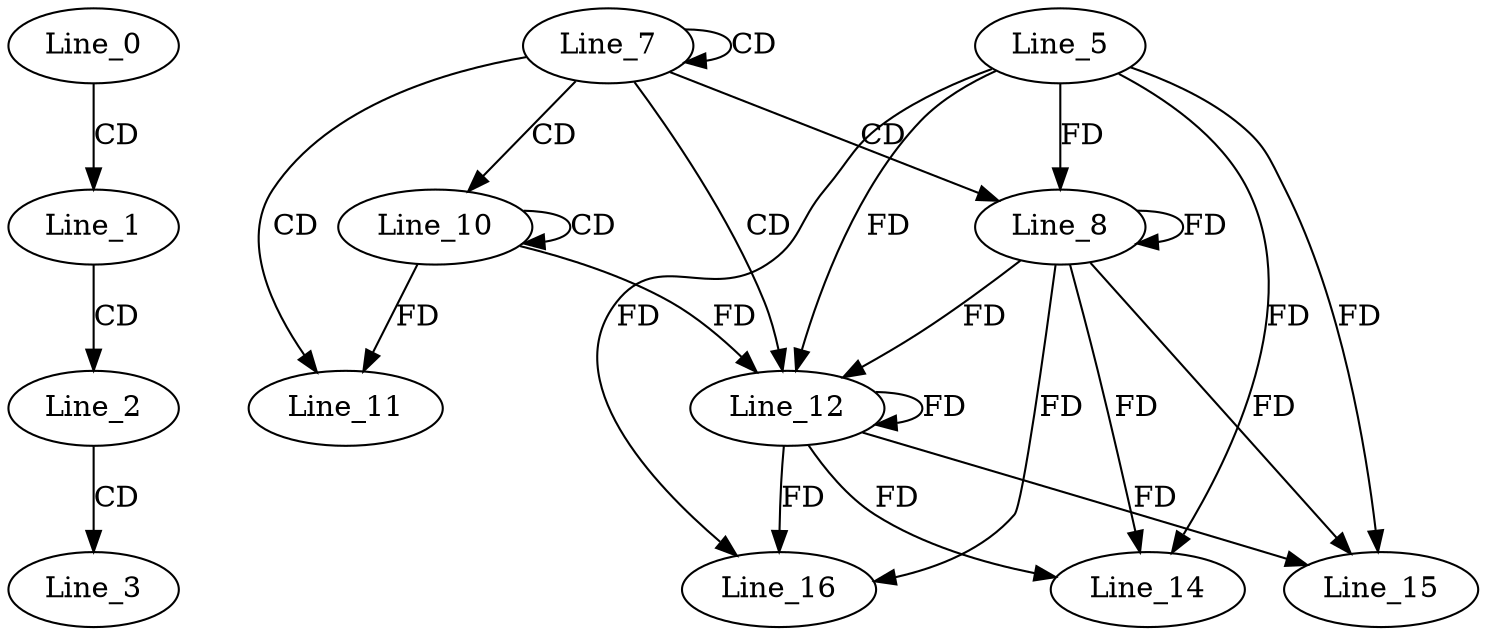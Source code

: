 digraph G {
  Line_0;
  Line_1;
  Line_2;
  Line_3;
  Line_7;
  Line_7;
  Line_8;
  Line_5;
  Line_10;
  Line_10;
  Line_11;
  Line_12;
  Line_12;
  Line_14;
  Line_15;
  Line_16;
  Line_0 -> Line_1 [ label="CD" ];
  Line_1 -> Line_2 [ label="CD" ];
  Line_2 -> Line_3 [ label="CD" ];
  Line_7 -> Line_7 [ label="CD" ];
  Line_7 -> Line_8 [ label="CD" ];
  Line_5 -> Line_8 [ label="FD" ];
  Line_8 -> Line_8 [ label="FD" ];
  Line_7 -> Line_10 [ label="CD" ];
  Line_10 -> Line_10 [ label="CD" ];
  Line_7 -> Line_11 [ label="CD" ];
  Line_10 -> Line_11 [ label="FD" ];
  Line_7 -> Line_12 [ label="CD" ];
  Line_5 -> Line_12 [ label="FD" ];
  Line_8 -> Line_12 [ label="FD" ];
  Line_12 -> Line_12 [ label="FD" ];
  Line_10 -> Line_12 [ label="FD" ];
  Line_5 -> Line_14 [ label="FD" ];
  Line_8 -> Line_14 [ label="FD" ];
  Line_12 -> Line_14 [ label="FD" ];
  Line_5 -> Line_15 [ label="FD" ];
  Line_8 -> Line_15 [ label="FD" ];
  Line_12 -> Line_15 [ label="FD" ];
  Line_5 -> Line_16 [ label="FD" ];
  Line_8 -> Line_16 [ label="FD" ];
  Line_12 -> Line_16 [ label="FD" ];
}
